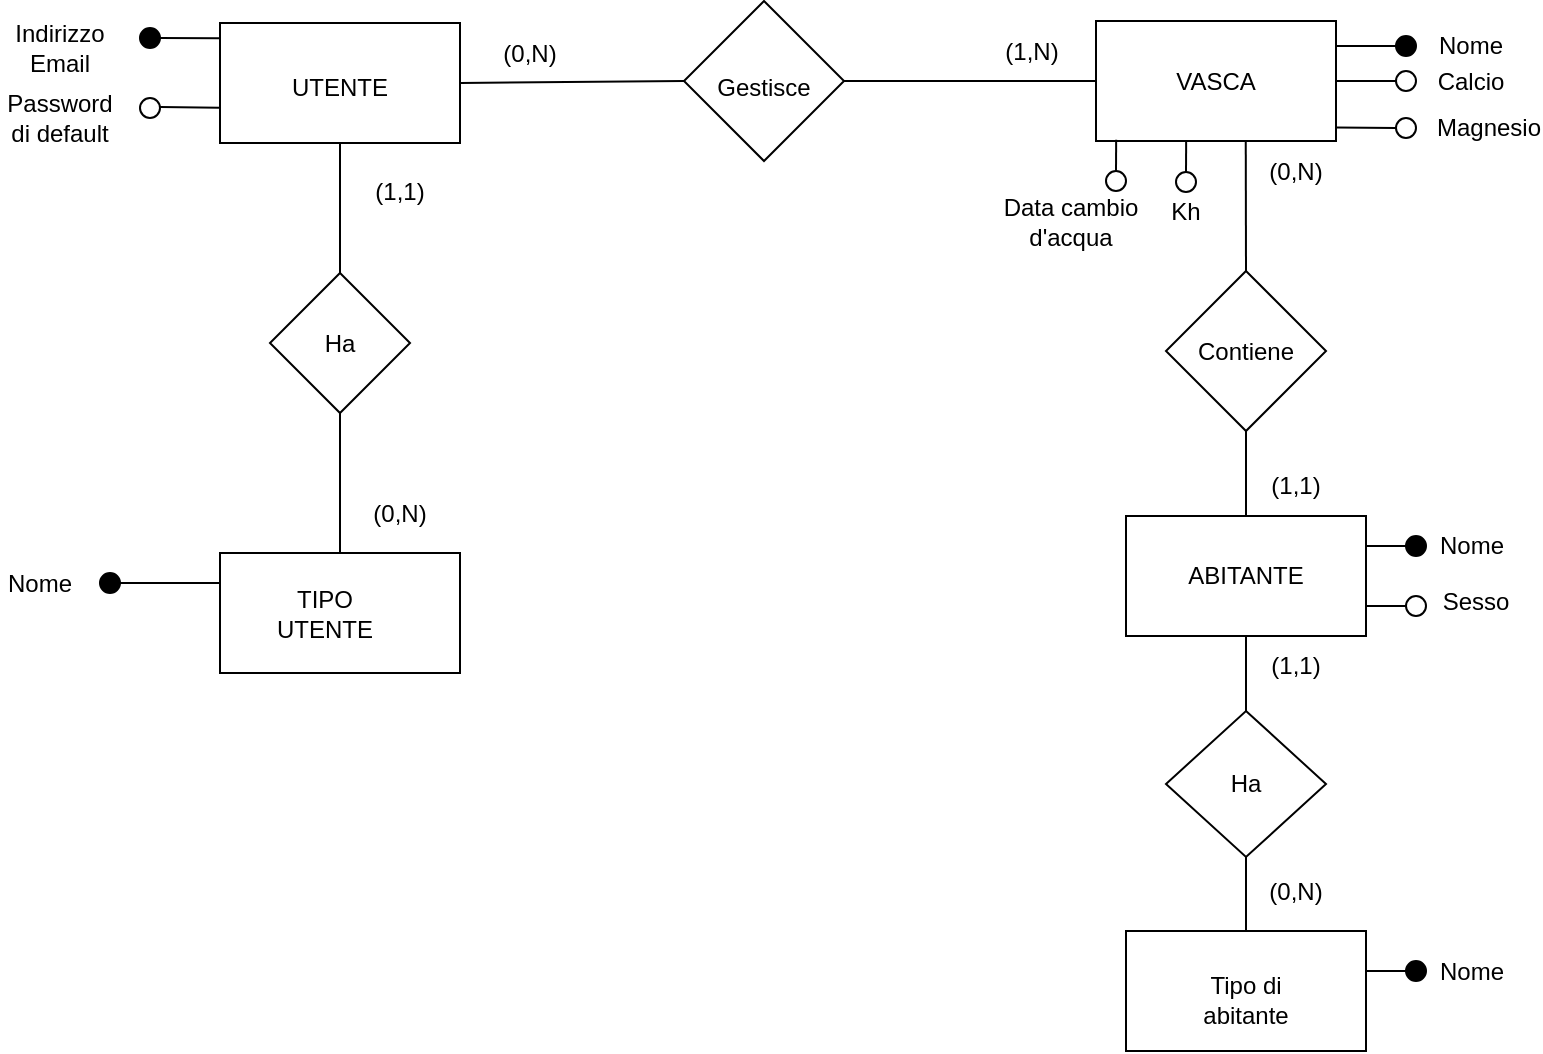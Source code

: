<mxfile pages="1" version="11.2.8" type="device"><diagram id="3pYfG5DlmWLL2wMBr9iQ" name="Page-1"><mxGraphModel dx="1536" dy="810" grid="1" gridSize="10" guides="1" tooltips="1" connect="1" arrows="0" fold="1" page="1" pageScale="1" pageWidth="827" pageHeight="1169" math="0" shadow="0"><root><mxCell id="0"/><mxCell id="1" parent="0"/><mxCell id="BXhCT1C6snXShulDsGtj-1" value="" style="rounded=0;whiteSpace=wrap;html=1;" vertex="1" parent="1"><mxGeometry x="125" y="102.5" width="120" height="60" as="geometry"/></mxCell><mxCell id="BXhCT1C6snXShulDsGtj-2" value="UTENTE" style="text;html=1;strokeColor=none;fillColor=none;align=center;verticalAlign=middle;whiteSpace=wrap;rounded=0;" vertex="1" parent="1"><mxGeometry x="165" y="125" width="40" height="20" as="geometry"/></mxCell><mxCell id="BXhCT1C6snXShulDsGtj-3" value="" style="ellipse;whiteSpace=wrap;html=1;aspect=fixed;strokeColor=#000000;fillColor=#000000;fontColor=#ffffff;" vertex="1" parent="1"><mxGeometry x="85" y="105" width="10" height="10" as="geometry"/></mxCell><mxCell id="BXhCT1C6snXShulDsGtj-4" value="" style="ellipse;whiteSpace=wrap;html=1;aspect=fixed;" vertex="1" parent="1"><mxGeometry x="85" y="140" width="10" height="10" as="geometry"/></mxCell><mxCell id="BXhCT1C6snXShulDsGtj-6" value="" style="endArrow=none;html=1;exitX=1;exitY=0.5;exitDx=0;exitDy=0;entryX=-0.004;entryY=0.128;entryDx=0;entryDy=0;entryPerimeter=0;" edge="1" parent="1" source="BXhCT1C6snXShulDsGtj-3" target="BXhCT1C6snXShulDsGtj-1"><mxGeometry width="50" height="50" relative="1" as="geometry"><mxPoint x="85" y="225" as="sourcePoint"/><mxPoint x="120" y="110" as="targetPoint"/></mxGeometry></mxCell><mxCell id="BXhCT1C6snXShulDsGtj-8" value="" style="endArrow=none;html=1;entryX=0;entryY=0.706;entryDx=0;entryDy=0;entryPerimeter=0;" edge="1" parent="1" target="BXhCT1C6snXShulDsGtj-1"><mxGeometry width="50" height="50" relative="1" as="geometry"><mxPoint x="95" y="144.5" as="sourcePoint"/><mxPoint x="145" y="144.5" as="targetPoint"/></mxGeometry></mxCell><mxCell id="BXhCT1C6snXShulDsGtj-9" value="Indirizzo Email" style="text;html=1;strokeColor=none;fillColor=none;align=center;verticalAlign=middle;whiteSpace=wrap;rounded=0;" vertex="1" parent="1"><mxGeometry x="25" y="105" width="40" height="20" as="geometry"/></mxCell><mxCell id="BXhCT1C6snXShulDsGtj-11" value="Password di default" style="text;html=1;strokeColor=none;fillColor=none;align=center;verticalAlign=middle;whiteSpace=wrap;rounded=0;" vertex="1" parent="1"><mxGeometry x="25" y="140" width="40" height="20" as="geometry"/></mxCell><mxCell id="BXhCT1C6snXShulDsGtj-12" value="" style="rhombus;whiteSpace=wrap;html=1;strokeColor=#000000;fillColor=#FFFFFF;" vertex="1" parent="1"><mxGeometry x="150" y="227.5" width="70" height="70" as="geometry"/></mxCell><mxCell id="BXhCT1C6snXShulDsGtj-14" value="Ha" style="text;html=1;strokeColor=none;fillColor=none;align=center;verticalAlign=middle;whiteSpace=wrap;rounded=0;" vertex="1" parent="1"><mxGeometry x="165" y="252.5" width="40" height="20" as="geometry"/></mxCell><mxCell id="BXhCT1C6snXShulDsGtj-17" value="" style="rounded=0;whiteSpace=wrap;html=1;strokeColor=#000000;fillColor=#ffffff;gradientColor=none;" vertex="1" parent="1"><mxGeometry x="125" y="367.5" width="120" height="60" as="geometry"/></mxCell><mxCell id="BXhCT1C6snXShulDsGtj-19" value="TIPO UTENTE" style="text;html=1;strokeColor=none;fillColor=none;align=center;verticalAlign=middle;whiteSpace=wrap;rounded=0;" vertex="1" parent="1"><mxGeometry x="165" y="387.5" width="25" height="20" as="geometry"/></mxCell><mxCell id="BXhCT1C6snXShulDsGtj-21" value="" style="endArrow=none;html=1;" edge="1" parent="1" source="BXhCT1C6snXShulDsGtj-17"><mxGeometry width="50" height="50" relative="1" as="geometry"><mxPoint x="15" y="497.5" as="sourcePoint"/><mxPoint x="185" y="297.5" as="targetPoint"/></mxGeometry></mxCell><mxCell id="BXhCT1C6snXShulDsGtj-22" value="" style="endArrow=none;html=1;entryX=0.5;entryY=0;entryDx=0;entryDy=0;exitX=0.5;exitY=1;exitDx=0;exitDy=0;" edge="1" parent="1" source="BXhCT1C6snXShulDsGtj-1" target="BXhCT1C6snXShulDsGtj-12"><mxGeometry width="50" height="50" relative="1" as="geometry"><mxPoint x="15" y="497.5" as="sourcePoint"/><mxPoint x="65" y="447.5" as="targetPoint"/></mxGeometry></mxCell><mxCell id="BXhCT1C6snXShulDsGtj-23" value="" style="ellipse;whiteSpace=wrap;html=1;aspect=fixed;strokeColor=#000000;fillColor=#000000;fontColor=#ffffff;" vertex="1" parent="1"><mxGeometry x="65" y="377.5" width="10" height="10" as="geometry"/></mxCell><mxCell id="BXhCT1C6snXShulDsGtj-24" value="" style="endArrow=none;html=1;entryX=0;entryY=0.25;entryDx=0;entryDy=0;exitX=1;exitY=0.5;exitDx=0;exitDy=0;" edge="1" parent="1" source="BXhCT1C6snXShulDsGtj-23"><mxGeometry width="50" height="50" relative="1" as="geometry"><mxPoint x="65" y="497.5" as="sourcePoint"/><mxPoint x="125" y="382.5" as="targetPoint"/></mxGeometry></mxCell><mxCell id="BXhCT1C6snXShulDsGtj-25" value="Nome" style="text;html=1;strokeColor=none;fillColor=none;align=center;verticalAlign=middle;whiteSpace=wrap;rounded=0;" vertex="1" parent="1"><mxGeometry x="15" y="372.5" width="40" height="20" as="geometry"/></mxCell><mxCell id="BXhCT1C6snXShulDsGtj-26" value="(1,1)" style="text;html=1;strokeColor=none;fillColor=none;align=center;verticalAlign=middle;whiteSpace=wrap;rounded=0;" vertex="1" parent="1"><mxGeometry x="195" y="176.5" width="40" height="20" as="geometry"/></mxCell><mxCell id="BXhCT1C6snXShulDsGtj-27" value="(0,N)" style="text;html=1;strokeColor=none;fillColor=none;align=center;verticalAlign=middle;whiteSpace=wrap;rounded=0;" vertex="1" parent="1"><mxGeometry x="195" y="337.5" width="40" height="20" as="geometry"/></mxCell><mxCell id="BXhCT1C6snXShulDsGtj-28" value="" style="rounded=0;whiteSpace=wrap;html=1;strokeColor=#000000;fillColor=#ffffff;gradientColor=none;" vertex="1" parent="1"><mxGeometry x="563" y="101.5" width="120" height="60" as="geometry"/></mxCell><mxCell id="BXhCT1C6snXShulDsGtj-30" value="VASCA" style="text;html=1;strokeColor=none;fillColor=none;align=center;verticalAlign=middle;whiteSpace=wrap;rounded=0;" vertex="1" parent="1"><mxGeometry x="603" y="121.5" width="40" height="20" as="geometry"/></mxCell><mxCell id="BXhCT1C6snXShulDsGtj-31" value="" style="rhombus;whiteSpace=wrap;html=1;strokeColor=#000000;fillColor=#ffffff;gradientColor=none;" vertex="1" parent="1"><mxGeometry x="357" y="91.5" width="80" height="80" as="geometry"/></mxCell><mxCell id="BXhCT1C6snXShulDsGtj-32" value="Gestisce" style="text;html=1;strokeColor=none;fillColor=none;align=center;verticalAlign=middle;whiteSpace=wrap;rounded=0;" vertex="1" parent="1"><mxGeometry x="377" y="126.5" width="40" height="16" as="geometry"/></mxCell><mxCell id="BXhCT1C6snXShulDsGtj-33" value="" style="endArrow=none;html=1;exitX=1;exitY=0.5;exitDx=0;exitDy=0;entryX=0;entryY=0.5;entryDx=0;entryDy=0;" edge="1" parent="1" source="BXhCT1C6snXShulDsGtj-1" target="BXhCT1C6snXShulDsGtj-31"><mxGeometry width="50" height="50" relative="1" as="geometry"><mxPoint x="-5" y="497.5" as="sourcePoint"/><mxPoint x="345" y="132.5" as="targetPoint"/></mxGeometry></mxCell><mxCell id="BXhCT1C6snXShulDsGtj-34" value="" style="endArrow=none;html=1;exitX=1;exitY=0.5;exitDx=0;exitDy=0;entryX=0;entryY=0.5;entryDx=0;entryDy=0;" edge="1" parent="1" source="BXhCT1C6snXShulDsGtj-31" target="BXhCT1C6snXShulDsGtj-28"><mxGeometry width="50" height="50" relative="1" as="geometry"><mxPoint x="7" y="496.5" as="sourcePoint"/><mxPoint x="57" y="446.5" as="targetPoint"/></mxGeometry></mxCell><mxCell id="BXhCT1C6snXShulDsGtj-35" value="" style="ellipse;whiteSpace=wrap;html=1;aspect=fixed;strokeColor=#000000;fillColor=#000000;fontColor=#ffffff;" vertex="1" parent="1"><mxGeometry x="713" y="109" width="10" height="10" as="geometry"/></mxCell><mxCell id="BXhCT1C6snXShulDsGtj-36" value="" style="endArrow=none;html=1;entryX=1;entryY=0.25;entryDx=0;entryDy=0;" edge="1" parent="1"><mxGeometry width="50" height="50" relative="1" as="geometry"><mxPoint x="713" y="114" as="sourcePoint"/><mxPoint x="683.0" y="114" as="targetPoint"/></mxGeometry></mxCell><mxCell id="BXhCT1C6snXShulDsGtj-54" value="Nome" style="text;html=1;strokeColor=none;fillColor=none;align=center;verticalAlign=middle;whiteSpace=wrap;rounded=0;" vertex="1" parent="1"><mxGeometry x="733" y="104" width="35" height="20" as="geometry"/></mxCell><mxCell id="BXhCT1C6snXShulDsGtj-59" value="" style="endArrow=none;html=1;entryX=1;entryY=0.5;entryDx=0;entryDy=0;exitX=0;exitY=0.5;exitDx=0;exitDy=0;" edge="1" parent="1" source="BXhCT1C6snXShulDsGtj-60" target="BXhCT1C6snXShulDsGtj-28"><mxGeometry width="50" height="50" relative="1" as="geometry"><mxPoint x="723" y="131.5" as="sourcePoint"/><mxPoint x="693.0" y="124" as="targetPoint"/></mxGeometry></mxCell><mxCell id="BXhCT1C6snXShulDsGtj-60" value="" style="ellipse;whiteSpace=wrap;html=1;aspect=fixed;strokeColor=#000000;fillColor=#FFFFFF;fontColor=#ffffff;" vertex="1" parent="1"><mxGeometry x="713" y="126.5" width="10" height="10" as="geometry"/></mxCell><mxCell id="BXhCT1C6snXShulDsGtj-61" value="Calcio" style="text;html=1;strokeColor=none;fillColor=none;align=center;verticalAlign=middle;whiteSpace=wrap;rounded=0;" vertex="1" parent="1"><mxGeometry x="733" y="121.5" width="35" height="20" as="geometry"/></mxCell><mxCell id="BXhCT1C6snXShulDsGtj-62" value="" style="endArrow=none;html=1;entryX=1.001;entryY=0.887;entryDx=0;entryDy=0;entryPerimeter=0;" edge="1" parent="1" source="BXhCT1C6snXShulDsGtj-63" target="BXhCT1C6snXShulDsGtj-28"><mxGeometry width="50" height="50" relative="1" as="geometry"><mxPoint x="723" y="155.5" as="sourcePoint"/><mxPoint x="693.0" y="141.5" as="targetPoint"/></mxGeometry></mxCell><mxCell id="BXhCT1C6snXShulDsGtj-64" value="Magnesio" style="text;html=1;strokeColor=none;fillColor=none;align=center;verticalAlign=middle;whiteSpace=wrap;rounded=0;" vertex="1" parent="1"><mxGeometry x="742" y="148.5" width="35" height="13" as="geometry"/></mxCell><mxCell id="BXhCT1C6snXShulDsGtj-63" value="" style="ellipse;whiteSpace=wrap;html=1;aspect=fixed;strokeColor=#000000;fillColor=#FFFFFF;fontColor=#ffffff;" vertex="1" parent="1"><mxGeometry x="713" y="150" width="10" height="10" as="geometry"/></mxCell><mxCell id="BXhCT1C6snXShulDsGtj-68" value="" style="endArrow=none;html=1;entryX=0.084;entryY=0.99;entryDx=0;entryDy=0;entryPerimeter=0;" edge="1" parent="1" target="BXhCT1C6snXShulDsGtj-28"><mxGeometry width="50" height="50" relative="1" as="geometry"><mxPoint x="573" y="176.5" as="sourcePoint"/><mxPoint x="693.12" y="164.72" as="targetPoint"/></mxGeometry></mxCell><mxCell id="BXhCT1C6snXShulDsGtj-69" value="" style="ellipse;whiteSpace=wrap;html=1;aspect=fixed;strokeColor=#000000;fillColor=#FFFFFF;fontColor=#ffffff;" vertex="1" parent="1"><mxGeometry x="568" y="176.5" width="10" height="10" as="geometry"/></mxCell><mxCell id="BXhCT1C6snXShulDsGtj-70" value="" style="endArrow=none;html=1;entryX=0.084;entryY=0.99;entryDx=0;entryDy=0;entryPerimeter=0;" edge="1" parent="1"><mxGeometry width="50" height="50" relative="1" as="geometry"><mxPoint x="608.0" y="177" as="sourcePoint"/><mxPoint x="608.08" y="161.4" as="targetPoint"/></mxGeometry></mxCell><mxCell id="BXhCT1C6snXShulDsGtj-71" value="" style="ellipse;whiteSpace=wrap;html=1;aspect=fixed;strokeColor=#000000;fillColor=#FFFFFF;fontColor=#ffffff;" vertex="1" parent="1"><mxGeometry x="603" y="177" width="10" height="10" as="geometry"/></mxCell><mxCell id="BXhCT1C6snXShulDsGtj-72" value="Kh" style="text;html=1;strokeColor=none;fillColor=none;align=center;verticalAlign=middle;whiteSpace=wrap;rounded=0;" vertex="1" parent="1"><mxGeometry x="598" y="187" width="20" height="20" as="geometry"/></mxCell><mxCell id="BXhCT1C6snXShulDsGtj-73" value="Data cambio d'acqua" style="text;html=1;strokeColor=none;fillColor=none;align=center;verticalAlign=middle;whiteSpace=wrap;rounded=0;" vertex="1" parent="1"><mxGeometry x="503" y="187" width="95" height="30" as="geometry"/></mxCell><mxCell id="BXhCT1C6snXShulDsGtj-77" value="" style="rhombus;whiteSpace=wrap;html=1;strokeColor=#000000;fillColor=#ffffff;gradientColor=none;" vertex="1" parent="1"><mxGeometry x="598" y="226.5" width="80" height="80" as="geometry"/></mxCell><mxCell id="BXhCT1C6snXShulDsGtj-78" value="Contiene" style="text;html=1;strokeColor=none;fillColor=none;align=center;verticalAlign=middle;whiteSpace=wrap;rounded=0;" vertex="1" parent="1"><mxGeometry x="618" y="256.5" width="40" height="20" as="geometry"/></mxCell><mxCell id="BXhCT1C6snXShulDsGtj-80" value="" style="endArrow=none;html=1;exitX=0.5;exitY=0;exitDx=0;exitDy=0;entryX=0.624;entryY=1.007;entryDx=0;entryDy=0;entryPerimeter=0;" edge="1" parent="1" source="BXhCT1C6snXShulDsGtj-77" target="BXhCT1C6snXShulDsGtj-28"><mxGeometry width="50" height="50" relative="1" as="geometry"><mxPoint x="158" y="496.5" as="sourcePoint"/><mxPoint x="638" y="159.5" as="targetPoint"/></mxGeometry></mxCell><mxCell id="BXhCT1C6snXShulDsGtj-81" value="" style="rounded=0;whiteSpace=wrap;html=1;strokeColor=#000000;fillColor=#FFFFFF;gradientColor=none;" vertex="1" parent="1"><mxGeometry x="578" y="349" width="120" height="60" as="geometry"/></mxCell><mxCell id="BXhCT1C6snXShulDsGtj-82" value="ABITANTE" style="text;html=1;strokeColor=none;fillColor=none;align=center;verticalAlign=middle;whiteSpace=wrap;rounded=0;" vertex="1" parent="1"><mxGeometry x="618" y="369" width="40" height="20" as="geometry"/></mxCell><mxCell id="BXhCT1C6snXShulDsGtj-83" value="" style="endArrow=none;html=1;entryX=0.5;entryY=1;entryDx=0;entryDy=0;" edge="1" parent="1" source="BXhCT1C6snXShulDsGtj-81" target="BXhCT1C6snXShulDsGtj-77"><mxGeometry width="50" height="50" relative="1" as="geometry"><mxPoint x="638" y="356.5" as="sourcePoint"/><mxPoint x="108" y="446.5" as="targetPoint"/></mxGeometry></mxCell><mxCell id="BXhCT1C6snXShulDsGtj-85" value="" style="endArrow=none;html=1;entryX=1;entryY=0.25;entryDx=0;entryDy=0;" edge="1" parent="1" target="BXhCT1C6snXShulDsGtj-81"><mxGeometry width="50" height="50" relative="1" as="geometry"><mxPoint x="722" y="364" as="sourcePoint"/><mxPoint x="193" y="141" as="targetPoint"/></mxGeometry></mxCell><mxCell id="BXhCT1C6snXShulDsGtj-86" value="" style="ellipse;whiteSpace=wrap;html=1;aspect=fixed;strokeColor=#000000;fillColor=#000000;fontColor=#ffffff;" vertex="1" parent="1"><mxGeometry x="718" y="359" width="10" height="10" as="geometry"/></mxCell><mxCell id="BXhCT1C6snXShulDsGtj-87" value="Nome" style="text;html=1;strokeColor=none;fillColor=none;align=center;verticalAlign=middle;whiteSpace=wrap;rounded=0;" vertex="1" parent="1"><mxGeometry x="730.5" y="354" width="40" height="20" as="geometry"/></mxCell><mxCell id="BXhCT1C6snXShulDsGtj-93" value="" style="endArrow=none;html=1;entryX=1;entryY=0.75;entryDx=0;entryDy=0;" edge="1" parent="1" target="BXhCT1C6snXShulDsGtj-81"><mxGeometry width="50" height="50" relative="1" as="geometry"><mxPoint x="722" y="394" as="sourcePoint"/><mxPoint x="702" y="394" as="targetPoint"/></mxGeometry></mxCell><mxCell id="BXhCT1C6snXShulDsGtj-94" value="" style="ellipse;whiteSpace=wrap;html=1;aspect=fixed;strokeColor=#000000;fillColor=#FFFFFF;fontColor=#ffffff;" vertex="1" parent="1"><mxGeometry x="718" y="389" width="10" height="10" as="geometry"/></mxCell><mxCell id="BXhCT1C6snXShulDsGtj-95" value="Sesso" style="text;html=1;strokeColor=none;fillColor=none;align=center;verticalAlign=middle;whiteSpace=wrap;rounded=0;" vertex="1" parent="1"><mxGeometry x="733" y="381.5" width="40" height="20" as="geometry"/></mxCell><mxCell id="BXhCT1C6snXShulDsGtj-97" value="" style="rhombus;whiteSpace=wrap;html=1;strokeColor=#000000;fillColor=#FFFFFF;gradientColor=none;" vertex="1" parent="1"><mxGeometry x="598" y="446.5" width="80" height="73" as="geometry"/></mxCell><mxCell id="BXhCT1C6snXShulDsGtj-98" value="" style="rounded=0;whiteSpace=wrap;html=1;strokeColor=#000000;fillColor=#FFFFFF;gradientColor=none;" vertex="1" parent="1"><mxGeometry x="578" y="556.5" width="120" height="60" as="geometry"/></mxCell><mxCell id="BXhCT1C6snXShulDsGtj-99" value="Tipo di abitante" style="text;html=1;strokeColor=none;fillColor=none;align=center;verticalAlign=middle;whiteSpace=wrap;rounded=0;" vertex="1" parent="1"><mxGeometry x="618" y="580.5" width="40" height="20" as="geometry"/></mxCell><mxCell id="BXhCT1C6snXShulDsGtj-100" value="" style="endArrow=none;html=1;exitX=0.5;exitY=1;exitDx=0;exitDy=0;" edge="1" parent="1" source="BXhCT1C6snXShulDsGtj-81" target="BXhCT1C6snXShulDsGtj-97"><mxGeometry width="50" height="50" relative="1" as="geometry"><mxPoint x="-18" y="686.5" as="sourcePoint"/><mxPoint x="32" y="636.5" as="targetPoint"/></mxGeometry></mxCell><mxCell id="BXhCT1C6snXShulDsGtj-101" value="" style="endArrow=none;html=1;exitX=0.5;exitY=1;exitDx=0;exitDy=0;entryX=0.5;entryY=0;entryDx=0;entryDy=0;" edge="1" parent="1" source="BXhCT1C6snXShulDsGtj-97" target="BXhCT1C6snXShulDsGtj-98"><mxGeometry width="50" height="50" relative="1" as="geometry"><mxPoint x="-18" y="686.5" as="sourcePoint"/><mxPoint x="32" y="636.5" as="targetPoint"/></mxGeometry></mxCell><mxCell id="BXhCT1C6snXShulDsGtj-102" value="" style="endArrow=none;html=1;entryX=1;entryY=0.25;entryDx=0;entryDy=0;" edge="1" parent="1"><mxGeometry width="50" height="50" relative="1" as="geometry"><mxPoint x="722" y="576.5" as="sourcePoint"/><mxPoint x="698" y="576.5" as="targetPoint"/></mxGeometry></mxCell><mxCell id="BXhCT1C6snXShulDsGtj-103" value="" style="ellipse;whiteSpace=wrap;html=1;aspect=fixed;strokeColor=#000000;fillColor=#000000;fontColor=#ffffff;" vertex="1" parent="1"><mxGeometry x="718" y="571.5" width="10" height="10" as="geometry"/></mxCell><mxCell id="BXhCT1C6snXShulDsGtj-104" value="Nome" style="text;html=1;strokeColor=none;fillColor=none;align=center;verticalAlign=middle;whiteSpace=wrap;rounded=0;" vertex="1" parent="1"><mxGeometry x="730.5" y="566.5" width="40" height="20" as="geometry"/></mxCell><mxCell id="BXhCT1C6snXShulDsGtj-105" value="Ha" style="text;html=1;strokeColor=none;fillColor=none;align=center;verticalAlign=middle;whiteSpace=wrap;rounded=0;" vertex="1" parent="1"><mxGeometry x="618" y="473" width="40" height="20" as="geometry"/></mxCell><mxCell id="BXhCT1C6snXShulDsGtj-108" value="(0,N)" style="text;html=1;strokeColor=none;fillColor=none;align=center;verticalAlign=middle;whiteSpace=wrap;rounded=0;" vertex="1" parent="1"><mxGeometry x="260" y="107.5" width="40" height="20" as="geometry"/></mxCell><mxCell id="BXhCT1C6snXShulDsGtj-109" value="(1,N)" style="text;html=1;strokeColor=none;fillColor=none;align=center;verticalAlign=middle;whiteSpace=wrap;rounded=0;" vertex="1" parent="1"><mxGeometry x="510.5" y="106.5" width="40" height="20" as="geometry"/></mxCell><mxCell id="BXhCT1C6snXShulDsGtj-110" value="(0,N)" style="text;html=1;strokeColor=none;fillColor=none;align=center;verticalAlign=middle;whiteSpace=wrap;rounded=0;" vertex="1" parent="1"><mxGeometry x="643" y="167" width="40" height="20" as="geometry"/></mxCell><mxCell id="BXhCT1C6snXShulDsGtj-113" value="(1,1)" style="text;html=1;strokeColor=none;fillColor=none;align=center;verticalAlign=middle;whiteSpace=wrap;rounded=0;" vertex="1" parent="1"><mxGeometry x="643" y="324" width="40" height="20" as="geometry"/></mxCell><mxCell id="BXhCT1C6snXShulDsGtj-114" value="(0,N)" style="text;html=1;strokeColor=none;fillColor=none;align=center;verticalAlign=middle;whiteSpace=wrap;rounded=0;" vertex="1" parent="1"><mxGeometry x="643" y="526.5" width="40" height="20" as="geometry"/></mxCell><mxCell id="BXhCT1C6snXShulDsGtj-115" value="(1,1)" style="text;html=1;strokeColor=none;fillColor=none;align=center;verticalAlign=middle;whiteSpace=wrap;rounded=0;" vertex="1" parent="1"><mxGeometry x="643" y="414" width="40" height="20" as="geometry"/></mxCell></root></mxGraphModel></diagram></mxfile>